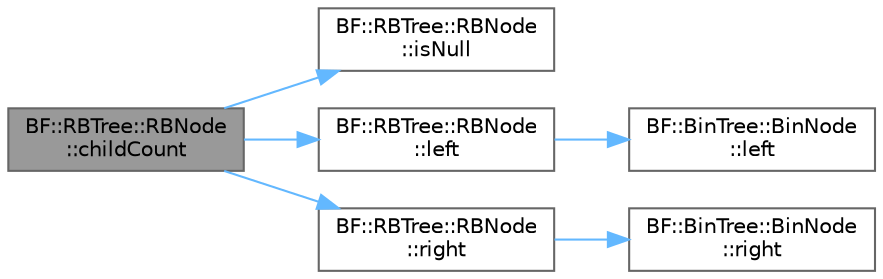 digraph "BF::RBTree::RBNode::childCount"
{
 // LATEX_PDF_SIZE
  bgcolor="transparent";
  edge [fontname=Helvetica,fontsize=10,labelfontname=Helvetica,labelfontsize=10];
  node [fontname=Helvetica,fontsize=10,shape=box,height=0.2,width=0.4];
  rankdir="LR";
  Node1 [id="Node000001",label="BF::RBTree::RBNode\l::childCount",height=0.2,width=0.4,color="gray40", fillcolor="grey60", style="filled", fontcolor="black",tooltip=" "];
  Node1 -> Node2 [id="edge1_Node000001_Node000002",color="steelblue1",style="solid",tooltip=" "];
  Node2 [id="Node000002",label="BF::RBTree::RBNode\l::isNull",height=0.2,width=0.4,color="grey40", fillcolor="white", style="filled",URL="$d0/d46/classBF_1_1RBTree_1_1RBNode.html#a8ed22095b992bbc745d2941eeb864def",tooltip=" "];
  Node1 -> Node3 [id="edge2_Node000001_Node000003",color="steelblue1",style="solid",tooltip=" "];
  Node3 [id="Node000003",label="BF::RBTree::RBNode\l::left",height=0.2,width=0.4,color="grey40", fillcolor="white", style="filled",URL="$d0/d46/classBF_1_1RBTree_1_1RBNode.html#a88ec63f9ad5c2d174ff20b3702ae3b1a",tooltip=" "];
  Node3 -> Node4 [id="edge3_Node000003_Node000004",color="steelblue1",style="solid",tooltip=" "];
  Node4 [id="Node000004",label="BF::BinTree::BinNode\l::left",height=0.2,width=0.4,color="grey40", fillcolor="white", style="filled",URL="$d6/da4/classBF_1_1BinTree_1_1BinNode.html#a2dce919af2af5e740cd32e956ba65a12",tooltip=" "];
  Node1 -> Node5 [id="edge4_Node000001_Node000005",color="steelblue1",style="solid",tooltip=" "];
  Node5 [id="Node000005",label="BF::RBTree::RBNode\l::right",height=0.2,width=0.4,color="grey40", fillcolor="white", style="filled",URL="$d0/d46/classBF_1_1RBTree_1_1RBNode.html#af1906df41e1c8dbfa84e194d9cb632e8",tooltip=" "];
  Node5 -> Node6 [id="edge5_Node000005_Node000006",color="steelblue1",style="solid",tooltip=" "];
  Node6 [id="Node000006",label="BF::BinTree::BinNode\l::right",height=0.2,width=0.4,color="grey40", fillcolor="white", style="filled",URL="$d6/da4/classBF_1_1BinTree_1_1BinNode.html#addd8d025c9de7c3813f89a44e6fc5d78",tooltip=" "];
}

